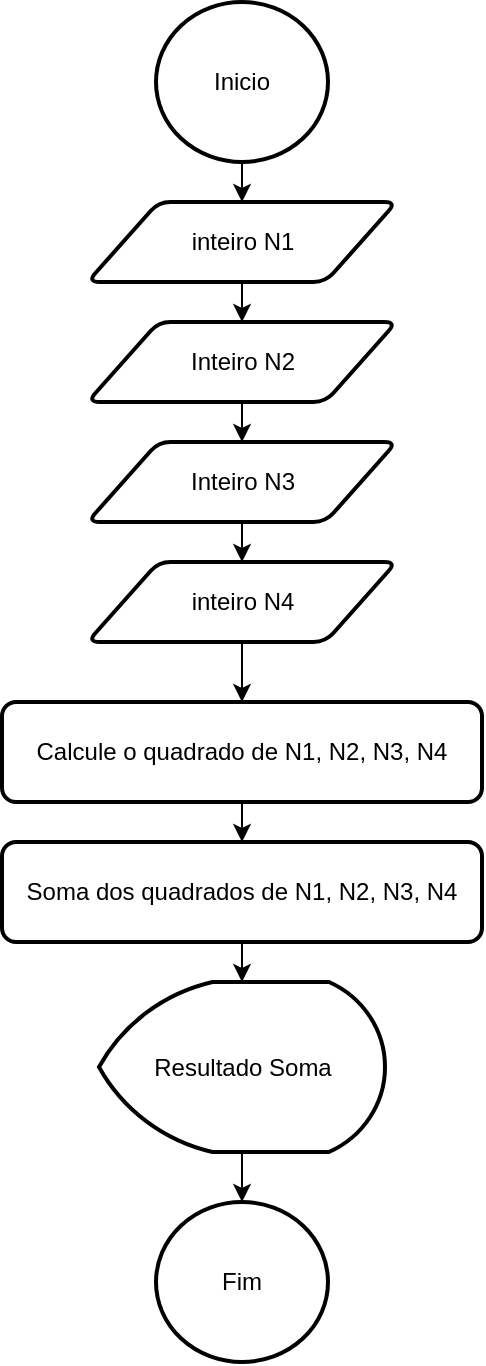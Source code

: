 <mxfile version="25.0.3">
  <diagram name="Página-1" id="6UAX2SugGV9T_HKjbnO4">
    <mxGraphModel grid="1" page="1" gridSize="10" guides="1" tooltips="1" connect="1" arrows="1" fold="1" pageScale="1" pageWidth="827" pageHeight="1169" math="0" shadow="0">
      <root>
        <mxCell id="0" />
        <mxCell id="1" parent="0" />
        <mxCell id="1P3ryVIDQoPlZ9Jtk-vD-13" style="edgeStyle=orthogonalEdgeStyle;rounded=0;orthogonalLoop=1;jettySize=auto;html=1;exitX=0.5;exitY=1;exitDx=0;exitDy=0;exitPerimeter=0;entryX=0.5;entryY=0;entryDx=0;entryDy=0;" edge="1" parent="1" source="1P3ryVIDQoPlZ9Jtk-vD-2" target="1P3ryVIDQoPlZ9Jtk-vD-4">
          <mxGeometry relative="1" as="geometry" />
        </mxCell>
        <mxCell id="1P3ryVIDQoPlZ9Jtk-vD-2" value="Inicio" style="strokeWidth=2;html=1;shape=mxgraph.flowchart.start_2;whiteSpace=wrap;" vertex="1" parent="1">
          <mxGeometry x="364" y="20" width="86" height="80" as="geometry" />
        </mxCell>
        <mxCell id="1P3ryVIDQoPlZ9Jtk-vD-3" value="Fim" style="strokeWidth=2;html=1;shape=mxgraph.flowchart.start_2;whiteSpace=wrap;" vertex="1" parent="1">
          <mxGeometry x="364" y="620" width="86" height="80" as="geometry" />
        </mxCell>
        <mxCell id="1P3ryVIDQoPlZ9Jtk-vD-14" style="edgeStyle=orthogonalEdgeStyle;rounded=0;orthogonalLoop=1;jettySize=auto;html=1;exitX=0.5;exitY=1;exitDx=0;exitDy=0;entryX=0.5;entryY=0;entryDx=0;entryDy=0;" edge="1" parent="1" source="1P3ryVIDQoPlZ9Jtk-vD-4" target="1P3ryVIDQoPlZ9Jtk-vD-7">
          <mxGeometry relative="1" as="geometry" />
        </mxCell>
        <mxCell id="1P3ryVIDQoPlZ9Jtk-vD-4" value="inteiro N1" style="shape=parallelogram;html=1;strokeWidth=2;perimeter=parallelogramPerimeter;whiteSpace=wrap;rounded=1;arcSize=12;size=0.23;" vertex="1" parent="1">
          <mxGeometry x="329.75" y="120" width="154.5" height="40" as="geometry" />
        </mxCell>
        <mxCell id="1P3ryVIDQoPlZ9Jtk-vD-15" style="edgeStyle=orthogonalEdgeStyle;rounded=0;orthogonalLoop=1;jettySize=auto;html=1;exitX=0.5;exitY=1;exitDx=0;exitDy=0;entryX=0.5;entryY=0;entryDx=0;entryDy=0;" edge="1" parent="1" source="1P3ryVIDQoPlZ9Jtk-vD-7" target="1P3ryVIDQoPlZ9Jtk-vD-8">
          <mxGeometry relative="1" as="geometry" />
        </mxCell>
        <mxCell id="1P3ryVIDQoPlZ9Jtk-vD-7" value="Inteiro N2" style="shape=parallelogram;html=1;strokeWidth=2;perimeter=parallelogramPerimeter;whiteSpace=wrap;rounded=1;arcSize=12;size=0.23;" vertex="1" parent="1">
          <mxGeometry x="329.75" y="180" width="154.5" height="40" as="geometry" />
        </mxCell>
        <mxCell id="1P3ryVIDQoPlZ9Jtk-vD-16" style="edgeStyle=orthogonalEdgeStyle;rounded=0;orthogonalLoop=1;jettySize=auto;html=1;exitX=0.5;exitY=1;exitDx=0;exitDy=0;entryX=0.5;entryY=0;entryDx=0;entryDy=0;" edge="1" parent="1" source="1P3ryVIDQoPlZ9Jtk-vD-8" target="1P3ryVIDQoPlZ9Jtk-vD-9">
          <mxGeometry relative="1" as="geometry" />
        </mxCell>
        <mxCell id="1P3ryVIDQoPlZ9Jtk-vD-8" value="Inteiro N3" style="shape=parallelogram;html=1;strokeWidth=2;perimeter=parallelogramPerimeter;whiteSpace=wrap;rounded=1;arcSize=12;size=0.23;" vertex="1" parent="1">
          <mxGeometry x="329.75" y="240" width="154.5" height="40" as="geometry" />
        </mxCell>
        <mxCell id="1P3ryVIDQoPlZ9Jtk-vD-17" style="edgeStyle=orthogonalEdgeStyle;rounded=0;orthogonalLoop=1;jettySize=auto;html=1;exitX=0.5;exitY=1;exitDx=0;exitDy=0;entryX=0.5;entryY=0;entryDx=0;entryDy=0;" edge="1" parent="1" source="1P3ryVIDQoPlZ9Jtk-vD-9" target="1P3ryVIDQoPlZ9Jtk-vD-10">
          <mxGeometry relative="1" as="geometry" />
        </mxCell>
        <mxCell id="1P3ryVIDQoPlZ9Jtk-vD-9" value="inteiro N4" style="shape=parallelogram;html=1;strokeWidth=2;perimeter=parallelogramPerimeter;whiteSpace=wrap;rounded=1;arcSize=12;size=0.23;" vertex="1" parent="1">
          <mxGeometry x="329.75" y="300" width="154.5" height="40" as="geometry" />
        </mxCell>
        <mxCell id="1P3ryVIDQoPlZ9Jtk-vD-18" style="edgeStyle=orthogonalEdgeStyle;rounded=0;orthogonalLoop=1;jettySize=auto;html=1;exitX=0.5;exitY=1;exitDx=0;exitDy=0;entryX=0.5;entryY=0;entryDx=0;entryDy=0;" edge="1" parent="1" source="1P3ryVIDQoPlZ9Jtk-vD-10" target="1P3ryVIDQoPlZ9Jtk-vD-11">
          <mxGeometry relative="1" as="geometry" />
        </mxCell>
        <mxCell id="1P3ryVIDQoPlZ9Jtk-vD-10" value="Calcule o quadrado de N1, N2, N3, N4" style="rounded=1;whiteSpace=wrap;html=1;absoluteArcSize=1;arcSize=14;strokeWidth=2;" vertex="1" parent="1">
          <mxGeometry x="287" y="370" width="240" height="50" as="geometry" />
        </mxCell>
        <mxCell id="1P3ryVIDQoPlZ9Jtk-vD-11" value="Soma dos quadrados de N1, N2, N3, N4" style="rounded=1;whiteSpace=wrap;html=1;absoluteArcSize=1;arcSize=14;strokeWidth=2;" vertex="1" parent="1">
          <mxGeometry x="287" y="440" width="240" height="50" as="geometry" />
        </mxCell>
        <mxCell id="1P3ryVIDQoPlZ9Jtk-vD-12" value="Resultado Soma" style="strokeWidth=2;html=1;shape=mxgraph.flowchart.display;whiteSpace=wrap;" vertex="1" parent="1">
          <mxGeometry x="335.5" y="510" width="143" height="85" as="geometry" />
        </mxCell>
        <mxCell id="1P3ryVIDQoPlZ9Jtk-vD-19" style="edgeStyle=orthogonalEdgeStyle;rounded=0;orthogonalLoop=1;jettySize=auto;html=1;exitX=0.5;exitY=1;exitDx=0;exitDy=0;entryX=0.5;entryY=0;entryDx=0;entryDy=0;entryPerimeter=0;" edge="1" parent="1" source="1P3ryVIDQoPlZ9Jtk-vD-11" target="1P3ryVIDQoPlZ9Jtk-vD-12">
          <mxGeometry relative="1" as="geometry" />
        </mxCell>
        <mxCell id="1P3ryVIDQoPlZ9Jtk-vD-20" style="edgeStyle=orthogonalEdgeStyle;rounded=0;orthogonalLoop=1;jettySize=auto;html=1;exitX=0.5;exitY=1;exitDx=0;exitDy=0;exitPerimeter=0;entryX=0.5;entryY=0;entryDx=0;entryDy=0;entryPerimeter=0;" edge="1" parent="1" source="1P3ryVIDQoPlZ9Jtk-vD-12" target="1P3ryVIDQoPlZ9Jtk-vD-3">
          <mxGeometry relative="1" as="geometry" />
        </mxCell>
      </root>
    </mxGraphModel>
  </diagram>
</mxfile>
